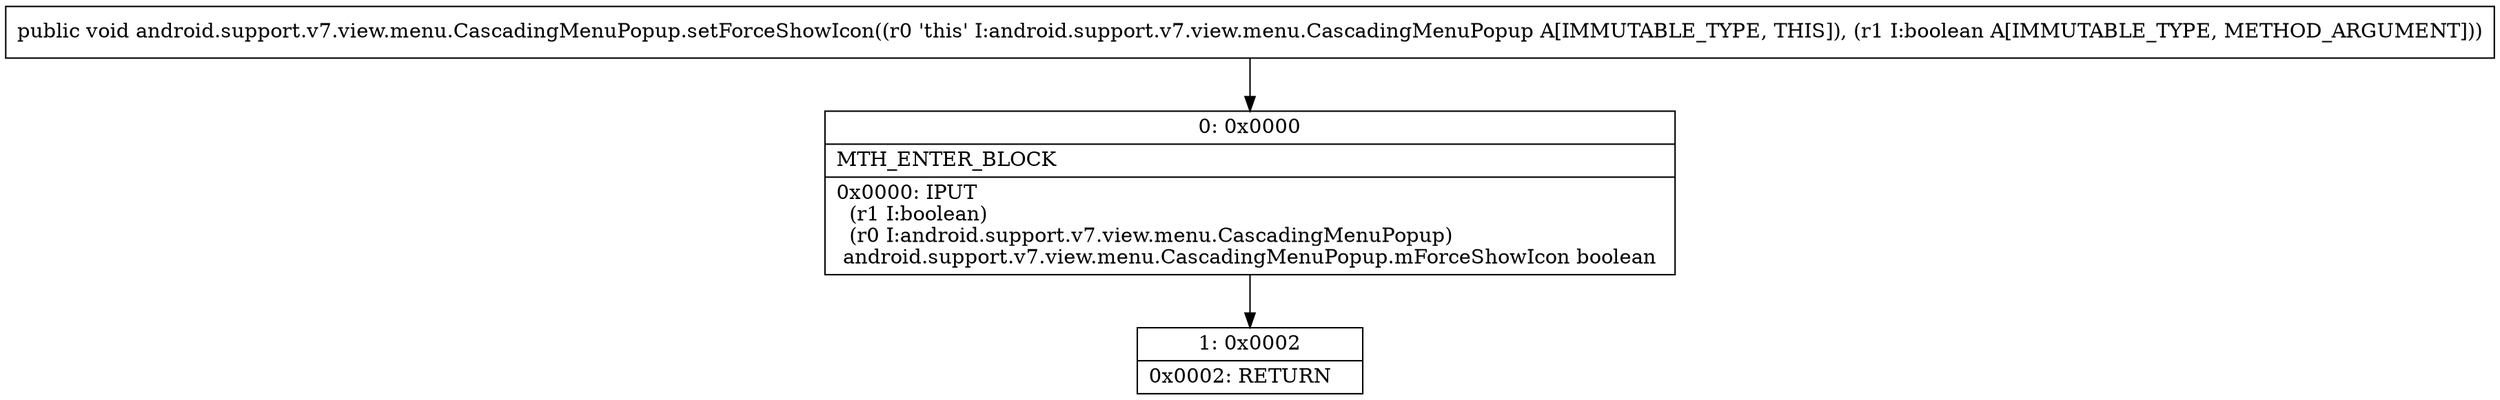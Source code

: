 digraph "CFG forandroid.support.v7.view.menu.CascadingMenuPopup.setForceShowIcon(Z)V" {
Node_0 [shape=record,label="{0\:\ 0x0000|MTH_ENTER_BLOCK\l|0x0000: IPUT  \l  (r1 I:boolean)\l  (r0 I:android.support.v7.view.menu.CascadingMenuPopup)\l android.support.v7.view.menu.CascadingMenuPopup.mForceShowIcon boolean \l}"];
Node_1 [shape=record,label="{1\:\ 0x0002|0x0002: RETURN   \l}"];
MethodNode[shape=record,label="{public void android.support.v7.view.menu.CascadingMenuPopup.setForceShowIcon((r0 'this' I:android.support.v7.view.menu.CascadingMenuPopup A[IMMUTABLE_TYPE, THIS]), (r1 I:boolean A[IMMUTABLE_TYPE, METHOD_ARGUMENT])) }"];
MethodNode -> Node_0;
Node_0 -> Node_1;
}

